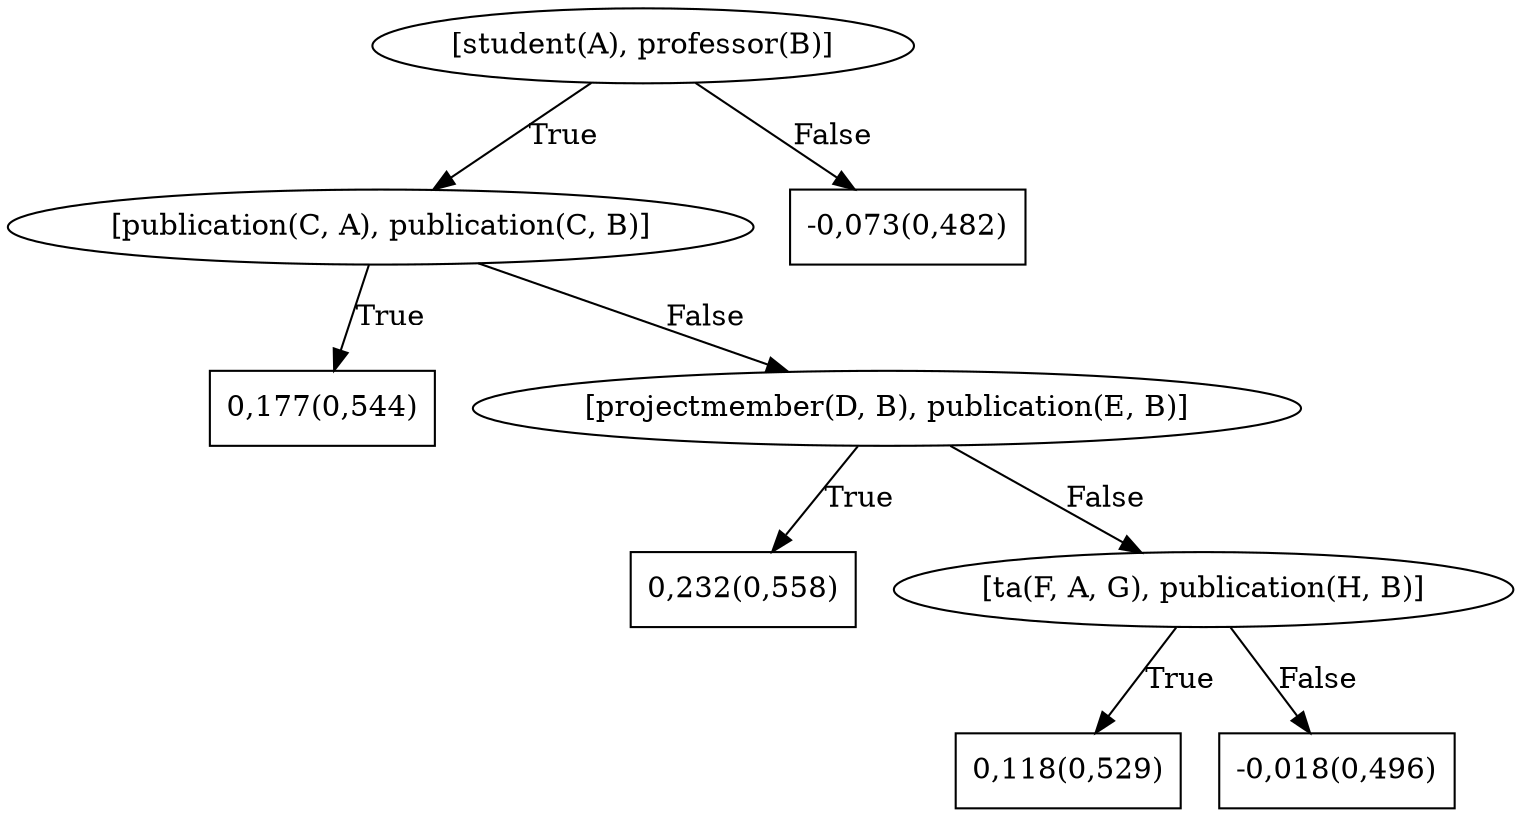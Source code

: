 digraph G{ 
1[label = "[student(A), professor(B)]"];
1 -> 2[label="True"];
1 -> 3[label="False"];
2[label = "[publication(C, A), publication(C, B)]"];
2 -> 4[label="True"];
2 -> 5[label="False"];
4[shape = box,label = "0,177(0,544)"];
5[label = "[projectmember(D, B), publication(E, B)]"];
5 -> 6[label="True"];
5 -> 7[label="False"];
6[shape = box,label = "0,232(0,558)"];
7[label = "[ta(F, A, G), publication(H, B)]"];
7 -> 8[label="True"];
7 -> 9[label="False"];
8[shape = box,label = "0,118(0,529)"];
9[shape = box,label = "-0,018(0,496)"];
3[shape = box,label = "-0,073(0,482)"];
}
